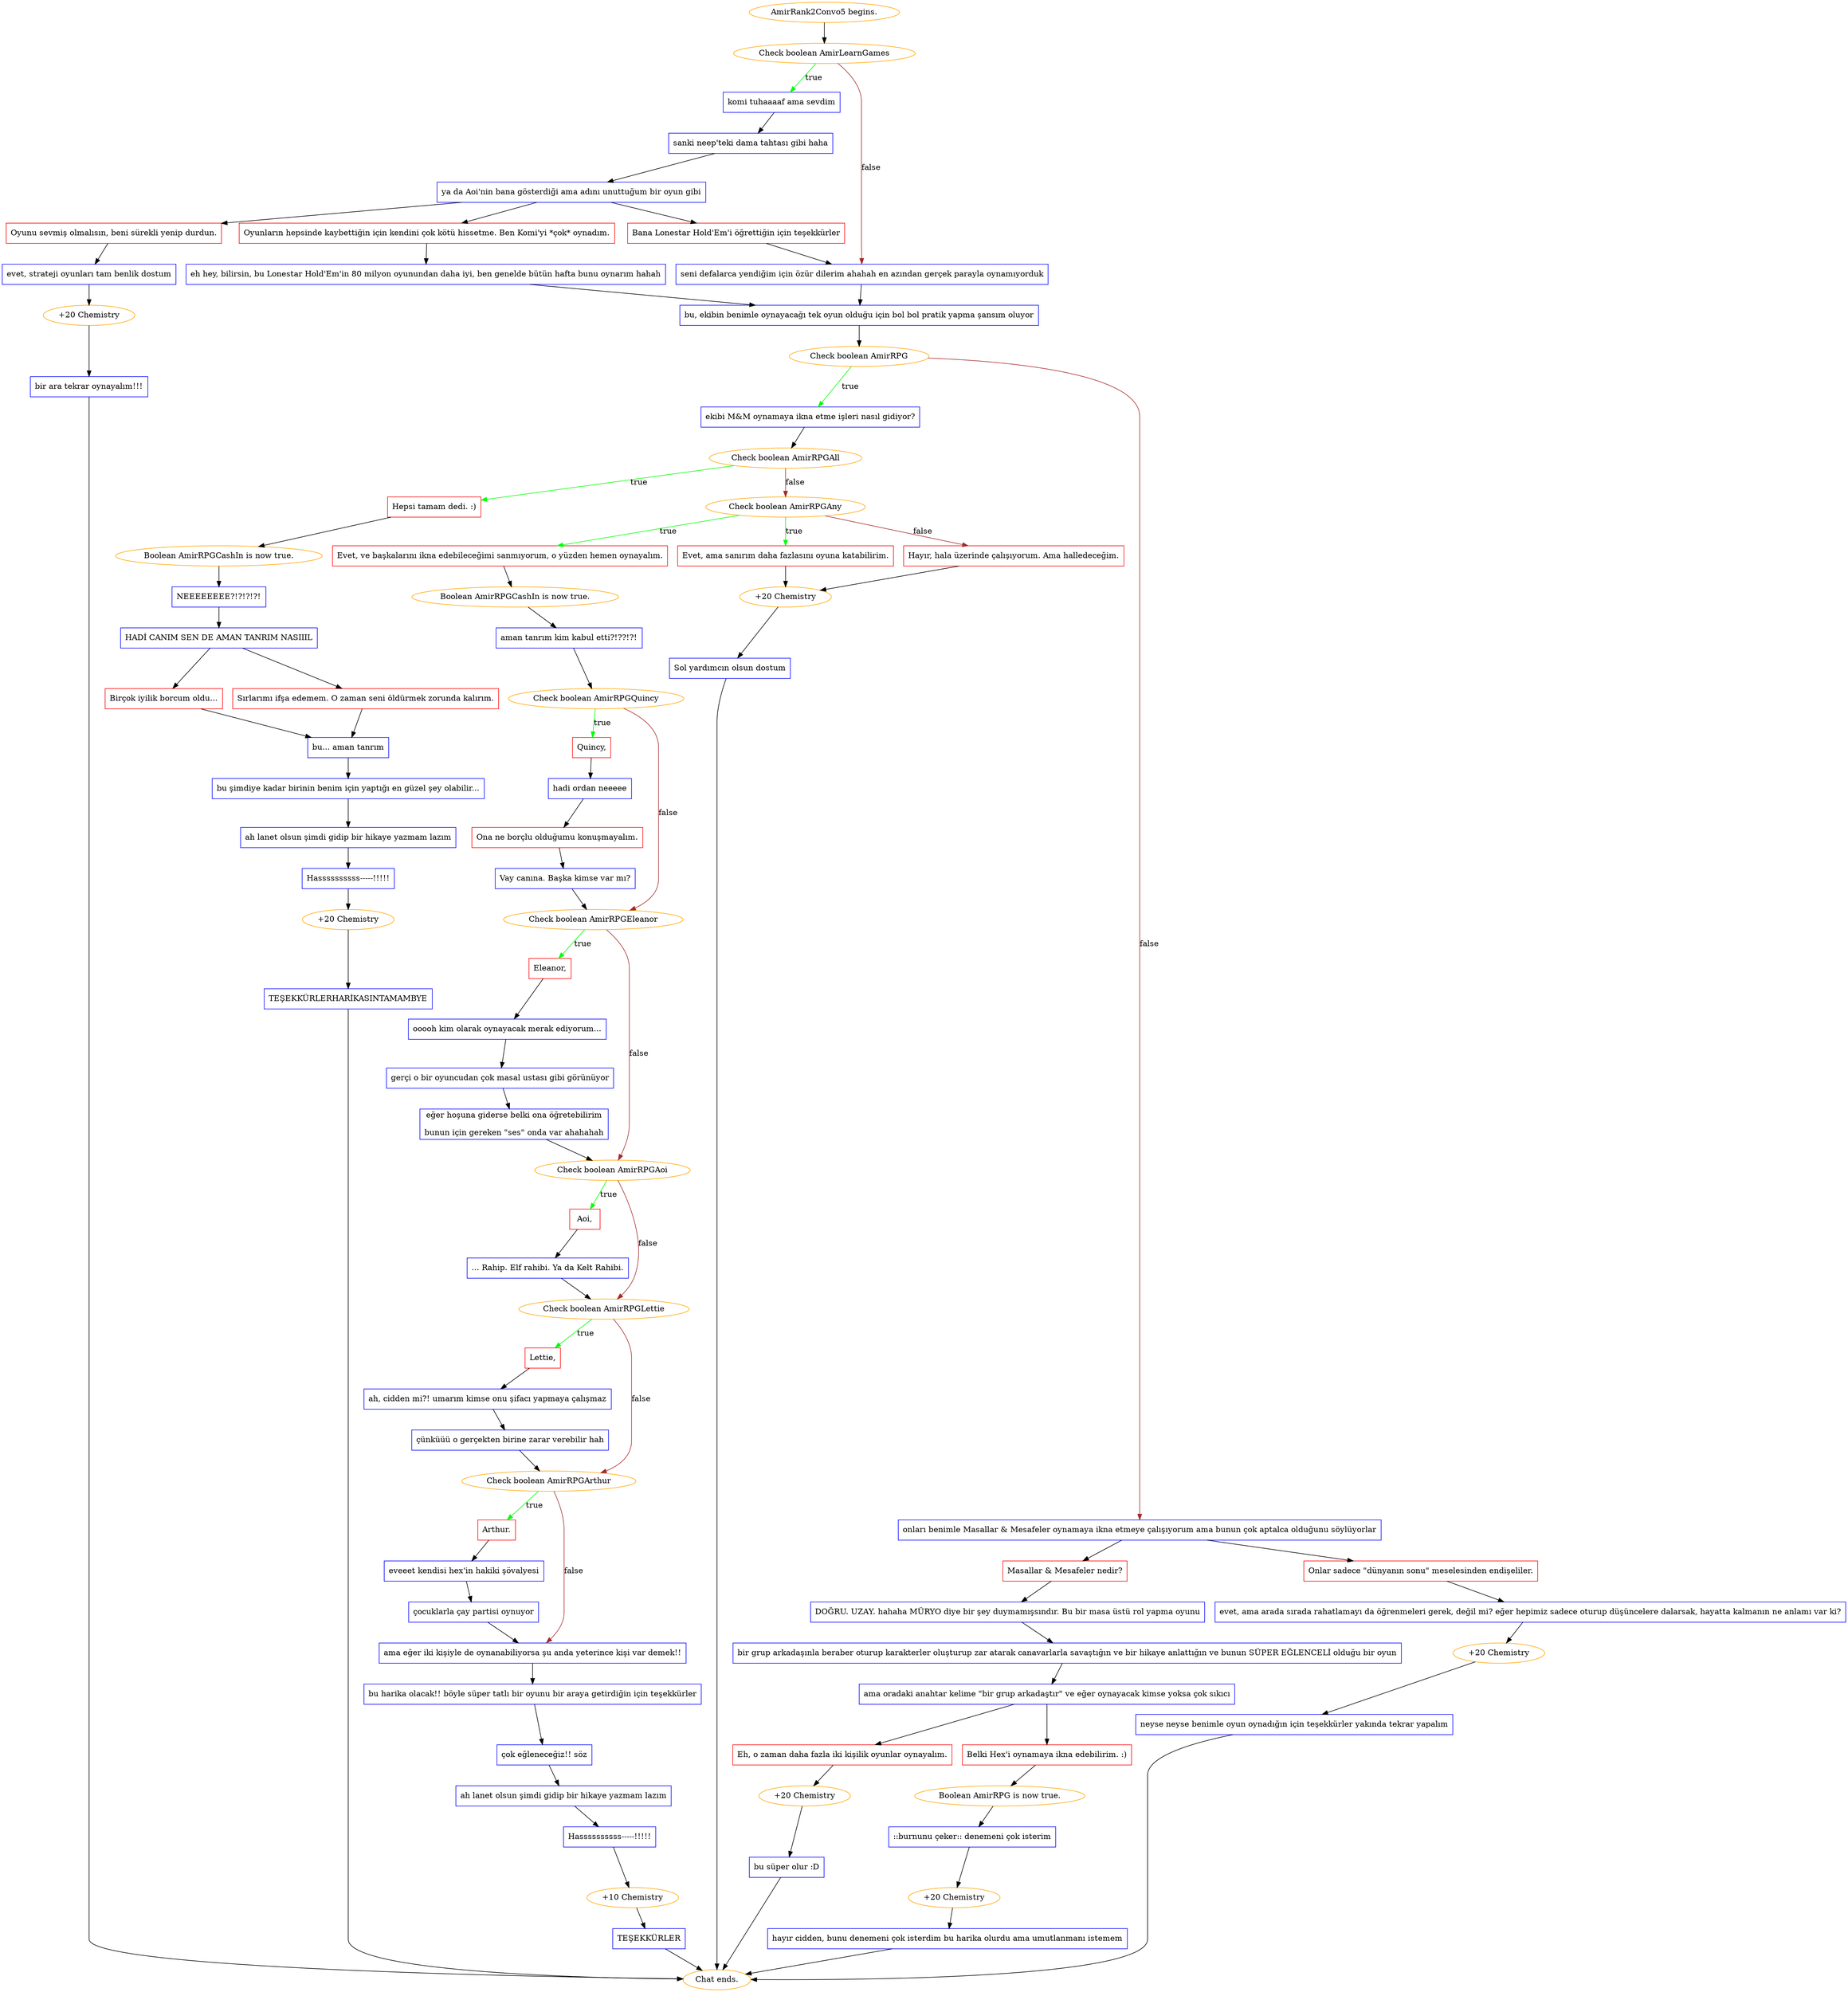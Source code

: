 digraph {
	"AmirRank2Convo5 begins." [color=orange];
		"AmirRank2Convo5 begins." -> j1963156066;
	j1963156066 [label="Check boolean AmirLearnGames",color=orange];
		j1963156066 -> j3670416306 [label=true,color=green];
		j1963156066 -> j2721763878 [label=false,color=brown];
	j3670416306 [label="komi tuhaaaaf ama sevdim",shape=box,color=blue];
		j3670416306 -> j3270605409;
	j2721763878 [label="seni defalarca yendiğim için özür dilerim ahahah en azından gerçek parayla oynamıyorduk",shape=box,color=blue];
		j2721763878 -> j3051518073;
	j3270605409 [label="sanki neep'teki dama tahtası gibi haha",shape=box,color=blue];
		j3270605409 -> j3883504117;
	j3051518073 [label="bu, ekibin benimle oynayacağı tek oyun olduğu için bol bol pratik yapma şansım oluyor",shape=box,color=blue];
		j3051518073 -> j2374646227;
	j3883504117 [label="ya da Aoi'nin bana gösterdiği ama adını unuttuğum bir oyun gibi",shape=box,color=blue];
		j3883504117 -> j3455633986;
		j3883504117 -> j2462321846;
		j3883504117 -> j2635045665;
	j2374646227 [label="Check boolean AmirRPG",color=orange];
		j2374646227 -> j321692191 [label=true,color=green];
		j2374646227 -> j1506130592 [label=false,color=brown];
	j3455633986 [label="Oyunu sevmiş olmalısın, beni sürekli yenip durdun.",shape=box,color=red];
		j3455633986 -> j4014239146;
	j2462321846 [label="Oyunların hepsinde kaybettiğin için kendini çok kötü hissetme. Ben Komi'yi *çok* oynadım.",shape=box,color=red];
		j2462321846 -> j1379345237;
	j2635045665 [label="Bana Lonestar Hold'Em'i öğrettiğin için teşekkürler",shape=box,color=red];
		j2635045665 -> j2721763878;
	j321692191 [label="ekibi M&M oynamaya ikna etme işleri nasıl gidiyor?",shape=box,color=blue];
		j321692191 -> j2523097179;
	j1506130592 [label="onları benimle Masallar & Mesafeler oynamaya ikna etmeye çalışıyorum ama bunun çok aptalca olduğunu söylüyorlar",shape=box,color=blue];
		j1506130592 -> j1496809108;
		j1506130592 -> j15038676;
	j4014239146 [label="evet, strateji oyunları tam benlik dostum",shape=box,color=blue];
		j4014239146 -> j3610723327;
	j1379345237 [label="eh hey, bilirsin, bu Lonestar Hold'Em'in 80 milyon oyunundan daha iyi, ben genelde bütün hafta bunu oynarım hahah",shape=box,color=blue];
		j1379345237 -> j3051518073;
	j2523097179 [label="Check boolean AmirRPGAll",color=orange];
		j2523097179 -> j1549922554 [label=true,color=green];
		j2523097179 -> j866070678 [label=false,color=brown];
	j1496809108 [label="Masallar & Mesafeler nedir?",shape=box,color=red];
		j1496809108 -> j4257395517;
	j15038676 [label="Onlar sadece \"dünyanın sonu\" meselesinden endişeliler.",shape=box,color=red];
		j15038676 -> j3384024768;
	j3610723327 [label="+20 Chemistry",color=orange];
		j3610723327 -> j1162268496;
	j1549922554 [label="Hepsi tamam dedi. :)",shape=box,color=red];
		j1549922554 -> j2125823442;
	j866070678 [label="Check boolean AmirRPGAny",color=orange];
		j866070678 -> j3004086798 [label=true,color=green];
		j866070678 -> j1035006196 [label=true,color=green];
		j866070678 -> j173044396 [label=false,color=brown];
	j4257395517 [label="DOĞRU. UZAY. hahaha MÜRYO diye bir şey duymamışsındır. Bu bir masa üstü rol yapma oyunu",shape=box,color=blue];
		j4257395517 -> j2430009877;
	j3384024768 [label="evet, ama arada sırada rahatlamayı da öğrenmeleri gerek, değil mi? eğer hepimiz sadece oturup düşüncelere dalarsak, hayatta kalmanın ne anlamı var ki?",shape=box,color=blue];
		j3384024768 -> j223733106;
	j1162268496 [label="bir ara tekrar oynayalım!!!",shape=box,color=blue];
		j1162268496 -> "Chat ends.";
	j2125823442 [label="Boolean AmirRPGCashIn is now true.",color=orange];
		j2125823442 -> j3230972909;
	j3004086798 [label="Evet, ve başkalarını ikna edebileceğimi sanmıyorum, o yüzden hemen oynayalım.",shape=box,color=red];
		j3004086798 -> j2473120555;
	j1035006196 [label="Evet, ama sanırım daha fazlasını oyuna katabilirim.",shape=box,color=red];
		j1035006196 -> j3305550817;
	j173044396 [label="Hayır, hala üzerinde çalışıyorum. Ama halledeceğim.",shape=box,color=red];
		j173044396 -> j3305550817;
	j2430009877 [label="bir grup arkadaşınla beraber oturup karakterler oluşturup zar atarak canavarlarla savaştığın ve bir hikaye anlattığın ve bunun SÜPER EĞLENCELİ olduğu bir oyun",shape=box,color=blue];
		j2430009877 -> j1676864908;
	j223733106 [label="+20 Chemistry",color=orange];
		j223733106 -> j2975920532;
	"Chat ends." [color=orange];
	j3230972909 [label="NEEEEEEEE?!?!?!?!",shape=box,color=blue];
		j3230972909 -> j1133106649;
	j2473120555 [label="Boolean AmirRPGCashIn is now true.",color=orange];
		j2473120555 -> j1435946696;
	j3305550817 [label="+20 Chemistry",color=orange];
		j3305550817 -> j686932358;
	j1676864908 [label="ama oradaki anahtar kelime \"bir grup arkadaştır\" ve eğer oynayacak kimse yoksa çok sıkıcı",shape=box,color=blue];
		j1676864908 -> j3872298988;
		j1676864908 -> j2274890576;
	j2975920532 [label="neyse neyse benimle oyun oynadığın için teşekkürler yakında tekrar yapalım",shape=box,color=blue];
		j2975920532 -> "Chat ends.";
	j1133106649 [label="HADİ CANIM SEN DE AMAN TANRIM NASIIIL",shape=box,color=blue];
		j1133106649 -> j2432685550;
		j1133106649 -> j2219822112;
	j1435946696 [label="aman tanrım kim kabul etti?!??!?!",shape=box,color=blue];
		j1435946696 -> j3303602969;
	j686932358 [label="Sol yardımcın olsun dostum",shape=box,color=blue];
		j686932358 -> "Chat ends.";
	j3872298988 [label="Eh, o zaman daha fazla iki kişilik oyunlar oynayalım.",shape=box,color=red];
		j3872298988 -> j2808854850;
	j2274890576 [label="Belki Hex'i oynamaya ikna edebilirim. :)",shape=box,color=red];
		j2274890576 -> j1044851545;
	j2432685550 [label="Birçok iyilik borcum oldu...",shape=box,color=red];
		j2432685550 -> j453147828;
	j2219822112 [label="Sırlarımı ifşa edemem. O zaman seni öldürmek zorunda kalırım.",shape=box,color=red];
		j2219822112 -> j453147828;
	j3303602969 [label="Check boolean AmirRPGQuincy",color=orange];
		j3303602969 -> j2101847601 [label=true,color=green];
		j3303602969 -> j3631036233 [label=false,color=brown];
	j2808854850 [label="+20 Chemistry",color=orange];
		j2808854850 -> j3592431337;
	j1044851545 [label="Boolean AmirRPG is now true.",color=orange];
		j1044851545 -> j329492996;
	j453147828 [label="bu... aman tanrım",shape=box,color=blue];
		j453147828 -> j3014600004;
	j2101847601 [label="Quincy,",shape=box,color=red];
		j2101847601 -> j865374394;
	j3631036233 [label="Check boolean AmirRPGEleanor",color=orange];
		j3631036233 -> j3807540731 [label=true,color=green];
		j3631036233 -> j266417375 [label=false,color=brown];
	j3592431337 [label="bu süper olur :D",shape=box,color=blue];
		j3592431337 -> "Chat ends.";
	j329492996 [label="::burnunu çeker:: denemeni çok isterim",shape=box,color=blue];
		j329492996 -> j3823137417;
	j3014600004 [label="bu şimdiye kadar birinin benim için yaptığı en güzel şey olabilir...",shape=box,color=blue];
		j3014600004 -> j1781020393;
	j865374394 [label="hadi ordan neeeee",shape=box,color=blue];
		j865374394 -> j3857690487;
	j3807540731 [label="Eleanor,",shape=box,color=red];
		j3807540731 -> j4254312922;
	j266417375 [label="Check boolean AmirRPGAoi",color=orange];
		j266417375 -> j1966039033 [label=true,color=green];
		j266417375 -> j2939229246 [label=false,color=brown];
	j3823137417 [label="+20 Chemistry",color=orange];
		j3823137417 -> j2858458148;
	j1781020393 [label="ah lanet olsun şimdi gidip bir hikaye yazmam lazım",shape=box,color=blue];
		j1781020393 -> j4254639796;
	j3857690487 [label="Ona ne borçlu olduğumu konuşmayalım.",shape=box,color=red];
		j3857690487 -> j3608622685;
	j4254312922 [label="ooooh kim olarak oynayacak merak ediyorum...",shape=box,color=blue];
		j4254312922 -> j2320932104;
	j1966039033 [label="Aoi,",shape=box,color=red];
		j1966039033 -> j1203050922;
	j2939229246 [label="Check boolean AmirRPGLettie",color=orange];
		j2939229246 -> j1653036826 [label=true,color=green];
		j2939229246 -> j753438550 [label=false,color=brown];
	j2858458148 [label="hayır cidden, bunu denemeni çok isterdim bu harika olurdu ama umutlanmanı istemem",shape=box,color=blue];
		j2858458148 -> "Chat ends.";
	j4254639796 [label="Hassssssssss-----!!!!!",shape=box,color=blue];
		j4254639796 -> j3305311288;
	j3608622685 [label="Vay canına. Başka kimse var mı?",shape=box,color=blue];
		j3608622685 -> j3631036233;
	j2320932104 [label="gerçi o bir oyuncudan çok masal ustası gibi görünüyor",shape=box,color=blue];
		j2320932104 -> j1393606843;
	j1203050922 [label="... Rahip. Elf rahibi. Ya da Kelt Rahibi.",shape=box,color=blue];
		j1203050922 -> j2939229246;
	j1653036826 [label="Lettie,",shape=box,color=red];
		j1653036826 -> j4092452979;
	j753438550 [label="Check boolean AmirRPGArthur",color=orange];
		j753438550 -> j1676662592 [label=true,color=green];
		j753438550 -> j1812548523 [label=false,color=brown];
	j3305311288 [label="+20 Chemistry",color=orange];
		j3305311288 -> j775271086;
	j1393606843 [label="eğer hoşuna giderse belki ona öğretebilirim
bunun için gereken \"ses\" onda var ahahahah",shape=box,color=blue];
		j1393606843 -> j266417375;
	j4092452979 [label="ah, cidden mi?! umarım kimse onu şifacı yapmaya çalışmaz",shape=box,color=blue];
		j4092452979 -> j1171807330;
	j1676662592 [label="Arthur.",shape=box,color=red];
		j1676662592 -> j3882806893;
	j1812548523 [label="ama eğer iki kişiyle de oynanabiliyorsa şu anda yeterince kişi var demek!!",shape=box,color=blue];
		j1812548523 -> j1993030630;
	j775271086 [label="TEŞEKKÜRLERHARİKASINTAMAMBYE",shape=box,color=blue];
		j775271086 -> "Chat ends.";
	j1171807330 [label="çünküüü o gerçekten birine zarar verebilir hah",shape=box,color=blue];
		j1171807330 -> j753438550;
	j3882806893 [label="eveeet kendisi hex'in hakiki şövalyesi",shape=box,color=blue];
		j3882806893 -> j4107835330;
	j1993030630 [label="bu harika olacak!! böyle süper tatlı bir oyunu bir araya getirdiğin için teşekkürler",shape=box,color=blue];
		j1993030630 -> j1494450870;
	j4107835330 [label="çocuklarla çay partisi oynuyor",shape=box,color=blue];
		j4107835330 -> j1812548523;
	j1494450870 [label="çok eğleneceğiz!! söz",shape=box,color=blue];
		j1494450870 -> j1850304929;
	j1850304929 [label="ah lanet olsun şimdi gidip bir hikaye yazmam lazım",shape=box,color=blue];
		j1850304929 -> j1318044145;
	j1318044145 [label="Hassssssssss-----!!!!!",shape=box,color=blue];
		j1318044145 -> j3252236113;
	j3252236113 [label="+10 Chemistry",color=orange];
		j3252236113 -> j3520488272;
	j3520488272 [label="TEŞEKKÜRLER",shape=box,color=blue];
		j3520488272 -> "Chat ends.";
}